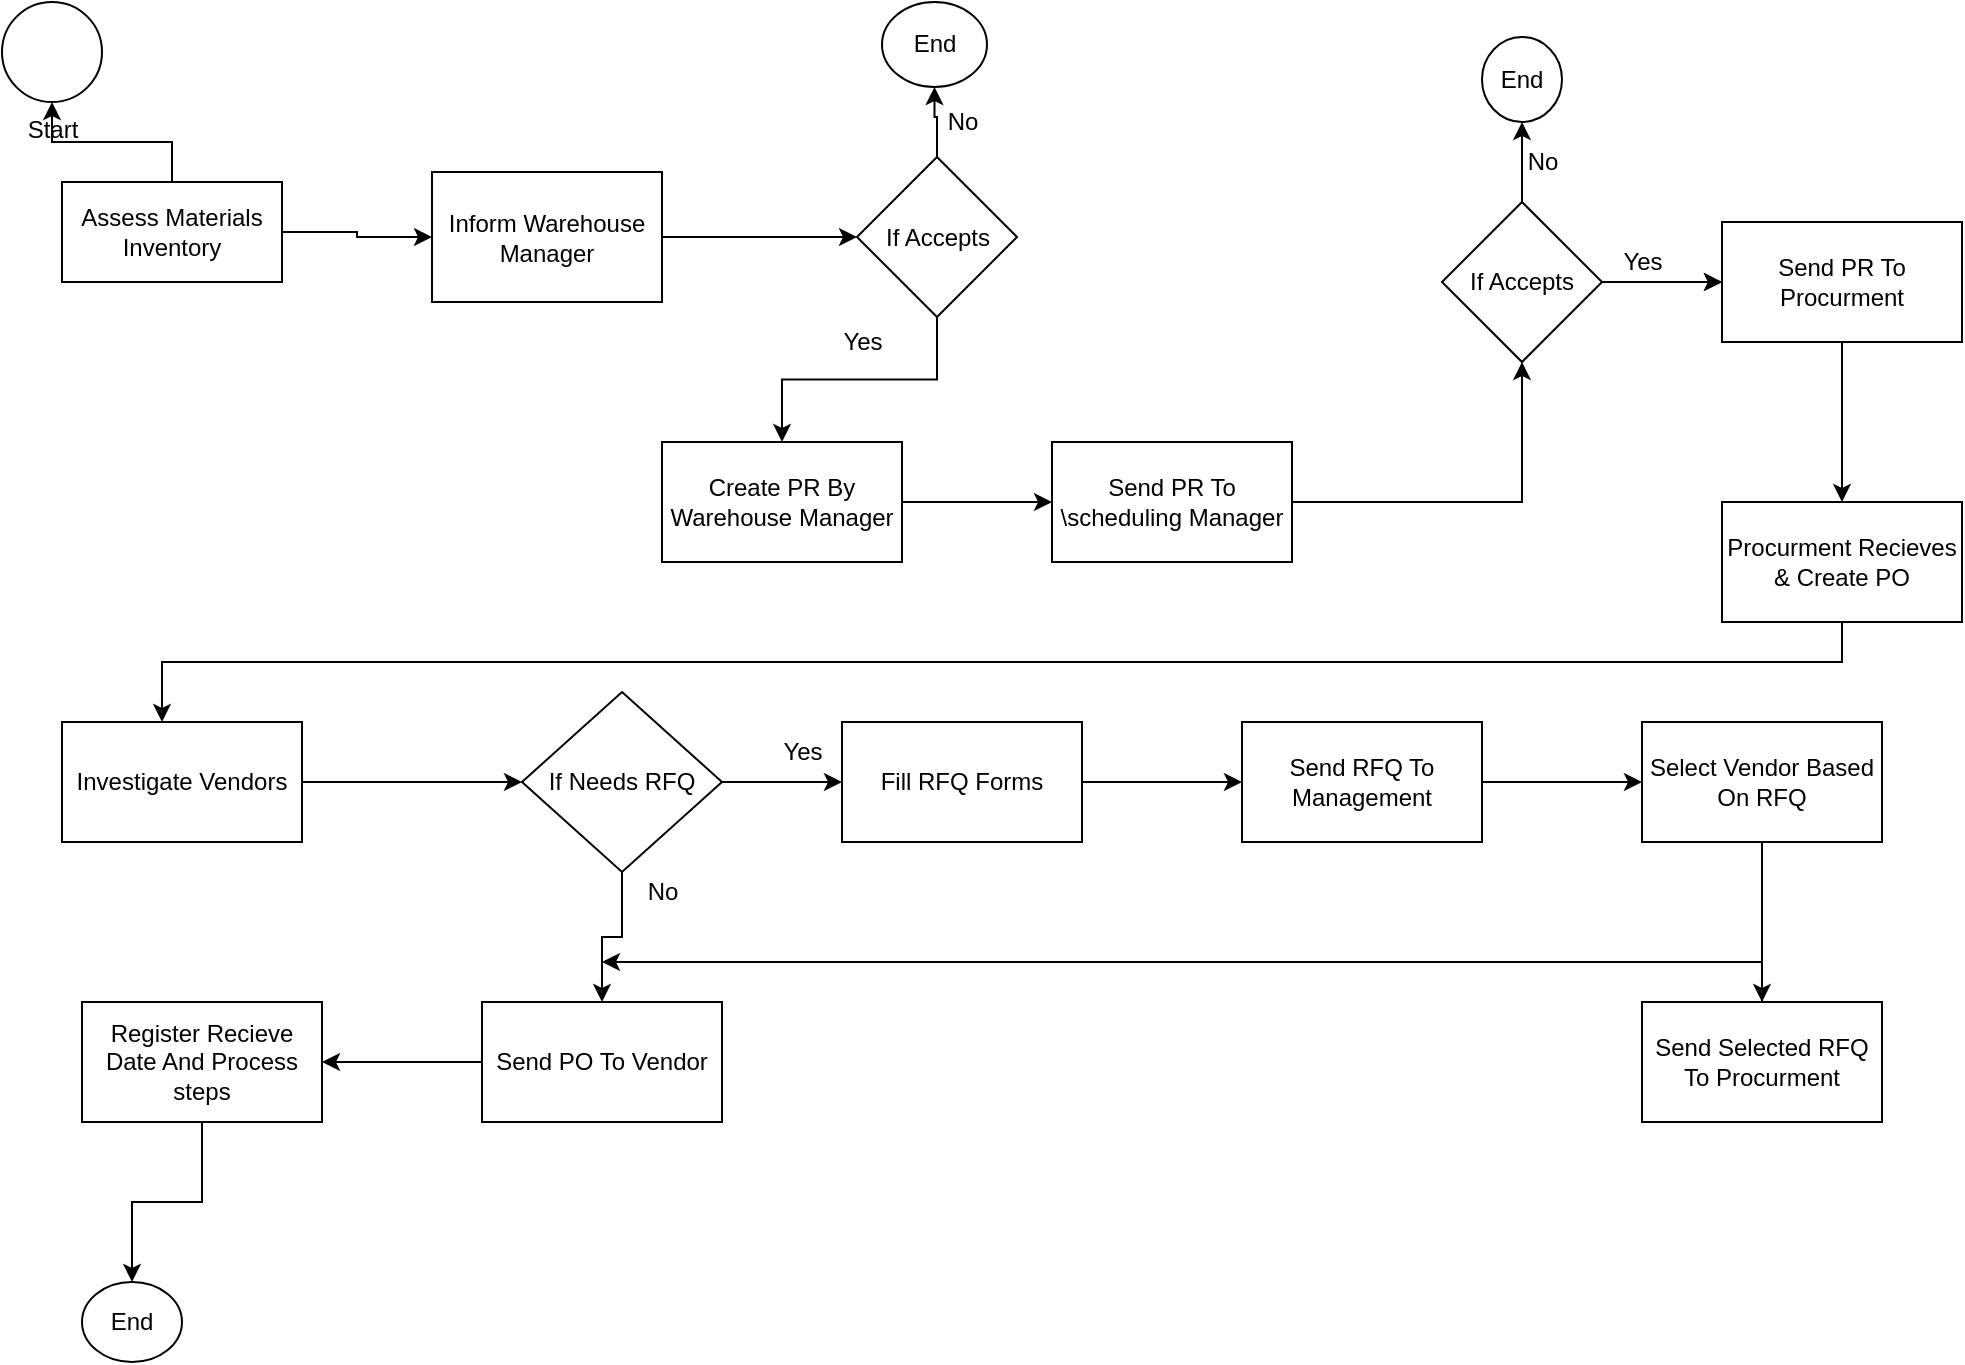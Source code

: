 <mxfile version="20.4.0" type="github">
  <diagram name="Page-1" id="2a216829-ef6e-dabb-86c1-c78162f3ba2b">
    <mxGraphModel dx="2154" dy="500" grid="1" gridSize="10" guides="1" tooltips="1" connect="1" arrows="1" fold="1" page="1" pageScale="1" pageWidth="850" pageHeight="1100" background="none" math="0" shadow="0">
      <root>
        <mxCell id="0" />
        <mxCell id="1" parent="0" />
        <mxCell id="7a84cebc1def654-1" value="Start" style="shape=mxgraph.bpmn.shape;html=1;verticalLabelPosition=bottom;labelBackgroundColor=#ffffff;verticalAlign=top;perimeter=ellipsePerimeter;outline=standard;symbol=general;" parent="1" vertex="1">
          <mxGeometry x="-220" y="20" width="50" height="50" as="geometry" />
        </mxCell>
        <mxCell id="ua7uwXk_rm-2TfZKkDLM-5" value="" style="edgeStyle=orthogonalEdgeStyle;rounded=0;orthogonalLoop=1;jettySize=auto;html=1;" edge="1" parent="1" source="ua7uwXk_rm-2TfZKkDLM-3" target="ua7uwXk_rm-2TfZKkDLM-4">
          <mxGeometry relative="1" as="geometry" />
        </mxCell>
        <mxCell id="ua7uwXk_rm-2TfZKkDLM-27" value="" style="edgeStyle=orthogonalEdgeStyle;rounded=0;orthogonalLoop=1;jettySize=auto;html=1;" edge="1" parent="1" source="ua7uwXk_rm-2TfZKkDLM-3" target="7a84cebc1def654-1">
          <mxGeometry relative="1" as="geometry" />
        </mxCell>
        <mxCell id="ua7uwXk_rm-2TfZKkDLM-3" value="Assess Materials Inventory" style="rounded=0;whiteSpace=wrap;html=1;" vertex="1" parent="1">
          <mxGeometry x="-190" y="110" width="110" height="50" as="geometry" />
        </mxCell>
        <mxCell id="ua7uwXk_rm-2TfZKkDLM-7" value="" style="edgeStyle=orthogonalEdgeStyle;rounded=0;orthogonalLoop=1;jettySize=auto;html=1;" edge="1" parent="1" source="ua7uwXk_rm-2TfZKkDLM-4" target="ua7uwXk_rm-2TfZKkDLM-6">
          <mxGeometry relative="1" as="geometry" />
        </mxCell>
        <mxCell id="ua7uwXk_rm-2TfZKkDLM-4" value="Inform Warehouse Manager" style="whiteSpace=wrap;html=1;rounded=0;" vertex="1" parent="1">
          <mxGeometry x="-5" y="105" width="115" height="65" as="geometry" />
        </mxCell>
        <mxCell id="ua7uwXk_rm-2TfZKkDLM-9" value="" style="edgeStyle=orthogonalEdgeStyle;rounded=0;orthogonalLoop=1;jettySize=auto;html=1;" edge="1" parent="1" source="ua7uwXk_rm-2TfZKkDLM-6" target="ua7uwXk_rm-2TfZKkDLM-8">
          <mxGeometry relative="1" as="geometry" />
        </mxCell>
        <mxCell id="ua7uwXk_rm-2TfZKkDLM-11" value="" style="edgeStyle=orthogonalEdgeStyle;rounded=0;orthogonalLoop=1;jettySize=auto;html=1;" edge="1" parent="1" source="ua7uwXk_rm-2TfZKkDLM-6" target="ua7uwXk_rm-2TfZKkDLM-10">
          <mxGeometry relative="1" as="geometry" />
        </mxCell>
        <mxCell id="ua7uwXk_rm-2TfZKkDLM-6" value="If Accepts&lt;br&gt;" style="rhombus;whiteSpace=wrap;html=1;rounded=0;" vertex="1" parent="1">
          <mxGeometry x="207.5" y="97.5" width="80" height="80" as="geometry" />
        </mxCell>
        <mxCell id="ua7uwXk_rm-2TfZKkDLM-15" value="" style="edgeStyle=orthogonalEdgeStyle;rounded=0;orthogonalLoop=1;jettySize=auto;html=1;" edge="1" parent="1" source="ua7uwXk_rm-2TfZKkDLM-8" target="ua7uwXk_rm-2TfZKkDLM-14">
          <mxGeometry relative="1" as="geometry" />
        </mxCell>
        <mxCell id="ua7uwXk_rm-2TfZKkDLM-8" value="Create PR By Warehouse Manager" style="whiteSpace=wrap;html=1;rounded=0;" vertex="1" parent="1">
          <mxGeometry x="110" y="240" width="120" height="60" as="geometry" />
        </mxCell>
        <mxCell id="ua7uwXk_rm-2TfZKkDLM-10" value="End" style="ellipse;whiteSpace=wrap;html=1;rounded=0;" vertex="1" parent="1">
          <mxGeometry x="220" y="20" width="52.5" height="42.5" as="geometry" />
        </mxCell>
        <mxCell id="ua7uwXk_rm-2TfZKkDLM-17" value="" style="edgeStyle=orthogonalEdgeStyle;rounded=0;orthogonalLoop=1;jettySize=auto;html=1;" edge="1" parent="1" source="ua7uwXk_rm-2TfZKkDLM-14" target="ua7uwXk_rm-2TfZKkDLM-16">
          <mxGeometry relative="1" as="geometry" />
        </mxCell>
        <mxCell id="ua7uwXk_rm-2TfZKkDLM-14" value="Send PR To \scheduling Manager" style="whiteSpace=wrap;html=1;rounded=0;" vertex="1" parent="1">
          <mxGeometry x="305" y="240" width="120" height="60" as="geometry" />
        </mxCell>
        <mxCell id="ua7uwXk_rm-2TfZKkDLM-21" value="" style="edgeStyle=orthogonalEdgeStyle;rounded=0;orthogonalLoop=1;jettySize=auto;html=1;" edge="1" parent="1" source="ua7uwXk_rm-2TfZKkDLM-16" target="ua7uwXk_rm-2TfZKkDLM-20">
          <mxGeometry relative="1" as="geometry" />
        </mxCell>
        <mxCell id="ua7uwXk_rm-2TfZKkDLM-22" value="" style="edgeStyle=orthogonalEdgeStyle;rounded=0;orthogonalLoop=1;jettySize=auto;html=1;" edge="1" parent="1" source="ua7uwXk_rm-2TfZKkDLM-16" target="ua7uwXk_rm-2TfZKkDLM-20">
          <mxGeometry relative="1" as="geometry" />
        </mxCell>
        <mxCell id="ua7uwXk_rm-2TfZKkDLM-25" value="" style="edgeStyle=orthogonalEdgeStyle;rounded=0;orthogonalLoop=1;jettySize=auto;html=1;" edge="1" parent="1" source="ua7uwXk_rm-2TfZKkDLM-16" target="ua7uwXk_rm-2TfZKkDLM-24">
          <mxGeometry relative="1" as="geometry" />
        </mxCell>
        <mxCell id="ua7uwXk_rm-2TfZKkDLM-16" value="If Accepts" style="rhombus;whiteSpace=wrap;html=1;rounded=0;" vertex="1" parent="1">
          <mxGeometry x="500" y="120" width="80" height="80" as="geometry" />
        </mxCell>
        <mxCell id="ua7uwXk_rm-2TfZKkDLM-18" value="Yes" style="text;html=1;align=center;verticalAlign=middle;resizable=0;points=[];autosize=1;strokeColor=none;fillColor=none;" vertex="1" parent="1">
          <mxGeometry x="190" y="175" width="40" height="30" as="geometry" />
        </mxCell>
        <mxCell id="ua7uwXk_rm-2TfZKkDLM-19" value="No" style="text;html=1;align=center;verticalAlign=middle;resizable=0;points=[];autosize=1;strokeColor=none;fillColor=none;" vertex="1" parent="1">
          <mxGeometry x="240" y="65" width="40" height="30" as="geometry" />
        </mxCell>
        <mxCell id="ua7uwXk_rm-2TfZKkDLM-30" value="" style="edgeStyle=orthogonalEdgeStyle;rounded=0;orthogonalLoop=1;jettySize=auto;html=1;" edge="1" parent="1" source="ua7uwXk_rm-2TfZKkDLM-20" target="ua7uwXk_rm-2TfZKkDLM-29">
          <mxGeometry relative="1" as="geometry" />
        </mxCell>
        <mxCell id="ua7uwXk_rm-2TfZKkDLM-20" value="Send PR To Procurment" style="whiteSpace=wrap;html=1;rounded=0;" vertex="1" parent="1">
          <mxGeometry x="640" y="130" width="120" height="60" as="geometry" />
        </mxCell>
        <mxCell id="ua7uwXk_rm-2TfZKkDLM-23" value="Yes" style="text;html=1;align=center;verticalAlign=middle;resizable=0;points=[];autosize=1;strokeColor=none;fillColor=none;" vertex="1" parent="1">
          <mxGeometry x="580" y="135" width="40" height="30" as="geometry" />
        </mxCell>
        <mxCell id="ua7uwXk_rm-2TfZKkDLM-24" value="End" style="ellipse;whiteSpace=wrap;html=1;rounded=0;" vertex="1" parent="1">
          <mxGeometry x="520" y="37.5" width="40" height="42.5" as="geometry" />
        </mxCell>
        <mxCell id="ua7uwXk_rm-2TfZKkDLM-26" value="No" style="text;html=1;align=center;verticalAlign=middle;resizable=0;points=[];autosize=1;strokeColor=none;fillColor=none;" vertex="1" parent="1">
          <mxGeometry x="530" y="85" width="40" height="30" as="geometry" />
        </mxCell>
        <mxCell id="ua7uwXk_rm-2TfZKkDLM-32" value="" style="edgeStyle=orthogonalEdgeStyle;rounded=0;orthogonalLoop=1;jettySize=auto;html=1;" edge="1" parent="1" source="ua7uwXk_rm-2TfZKkDLM-29" target="ua7uwXk_rm-2TfZKkDLM-31">
          <mxGeometry relative="1" as="geometry">
            <Array as="points">
              <mxPoint x="700" y="350" />
              <mxPoint x="-140" y="350" />
            </Array>
          </mxGeometry>
        </mxCell>
        <mxCell id="ua7uwXk_rm-2TfZKkDLM-29" value="Procurment Recieves &amp;amp; Create PO" style="whiteSpace=wrap;html=1;rounded=0;" vertex="1" parent="1">
          <mxGeometry x="640" y="270" width="120" height="60" as="geometry" />
        </mxCell>
        <mxCell id="ua7uwXk_rm-2TfZKkDLM-34" value="" style="edgeStyle=orthogonalEdgeStyle;rounded=0;orthogonalLoop=1;jettySize=auto;html=1;" edge="1" parent="1" source="ua7uwXk_rm-2TfZKkDLM-31" target="ua7uwXk_rm-2TfZKkDLM-33">
          <mxGeometry relative="1" as="geometry">
            <Array as="points">
              <mxPoint x="-10" y="410" />
              <mxPoint x="-10" y="410" />
            </Array>
          </mxGeometry>
        </mxCell>
        <mxCell id="ua7uwXk_rm-2TfZKkDLM-31" value="Investigate Vendors" style="whiteSpace=wrap;html=1;rounded=0;" vertex="1" parent="1">
          <mxGeometry x="-190" y="380" width="120" height="60" as="geometry" />
        </mxCell>
        <mxCell id="ua7uwXk_rm-2TfZKkDLM-36" value="" style="edgeStyle=orthogonalEdgeStyle;rounded=0;orthogonalLoop=1;jettySize=auto;html=1;" edge="1" parent="1" source="ua7uwXk_rm-2TfZKkDLM-33" target="ua7uwXk_rm-2TfZKkDLM-35">
          <mxGeometry relative="1" as="geometry" />
        </mxCell>
        <mxCell id="ua7uwXk_rm-2TfZKkDLM-39" value="" style="edgeStyle=orthogonalEdgeStyle;rounded=0;orthogonalLoop=1;jettySize=auto;html=1;" edge="1" parent="1" source="ua7uwXk_rm-2TfZKkDLM-33" target="ua7uwXk_rm-2TfZKkDLM-38">
          <mxGeometry relative="1" as="geometry" />
        </mxCell>
        <mxCell id="ua7uwXk_rm-2TfZKkDLM-33" value="If Needs RFQ" style="rhombus;whiteSpace=wrap;html=1;rounded=0;" vertex="1" parent="1">
          <mxGeometry x="40" y="365" width="100" height="90" as="geometry" />
        </mxCell>
        <mxCell id="ua7uwXk_rm-2TfZKkDLM-52" value="" style="edgeStyle=orthogonalEdgeStyle;rounded=0;orthogonalLoop=1;jettySize=auto;html=1;" edge="1" parent="1" source="ua7uwXk_rm-2TfZKkDLM-35" target="ua7uwXk_rm-2TfZKkDLM-51">
          <mxGeometry relative="1" as="geometry" />
        </mxCell>
        <mxCell id="ua7uwXk_rm-2TfZKkDLM-35" value="Send PO To Vendor" style="whiteSpace=wrap;html=1;rounded=0;" vertex="1" parent="1">
          <mxGeometry x="20" y="520" width="120" height="60" as="geometry" />
        </mxCell>
        <mxCell id="ua7uwXk_rm-2TfZKkDLM-37" value="No" style="text;html=1;align=center;verticalAlign=middle;resizable=0;points=[];autosize=1;strokeColor=none;fillColor=none;" vertex="1" parent="1">
          <mxGeometry x="90" y="450" width="40" height="30" as="geometry" />
        </mxCell>
        <mxCell id="ua7uwXk_rm-2TfZKkDLM-42" value="" style="edgeStyle=orthogonalEdgeStyle;rounded=0;orthogonalLoop=1;jettySize=auto;html=1;" edge="1" parent="1" source="ua7uwXk_rm-2TfZKkDLM-38" target="ua7uwXk_rm-2TfZKkDLM-41">
          <mxGeometry relative="1" as="geometry" />
        </mxCell>
        <mxCell id="ua7uwXk_rm-2TfZKkDLM-38" value="Fill RFQ Forms" style="whiteSpace=wrap;html=1;rounded=0;" vertex="1" parent="1">
          <mxGeometry x="200" y="380" width="120" height="60" as="geometry" />
        </mxCell>
        <mxCell id="ua7uwXk_rm-2TfZKkDLM-40" value="Yes" style="text;html=1;align=center;verticalAlign=middle;resizable=0;points=[];autosize=1;strokeColor=none;fillColor=none;" vertex="1" parent="1">
          <mxGeometry x="160" y="380" width="40" height="30" as="geometry" />
        </mxCell>
        <mxCell id="ua7uwXk_rm-2TfZKkDLM-44" value="" style="edgeStyle=orthogonalEdgeStyle;rounded=0;orthogonalLoop=1;jettySize=auto;html=1;" edge="1" parent="1" source="ua7uwXk_rm-2TfZKkDLM-41" target="ua7uwXk_rm-2TfZKkDLM-43">
          <mxGeometry relative="1" as="geometry" />
        </mxCell>
        <mxCell id="ua7uwXk_rm-2TfZKkDLM-41" value="Send RFQ To Management" style="whiteSpace=wrap;html=1;rounded=0;" vertex="1" parent="1">
          <mxGeometry x="400" y="380" width="120" height="60" as="geometry" />
        </mxCell>
        <mxCell id="ua7uwXk_rm-2TfZKkDLM-46" value="" style="edgeStyle=orthogonalEdgeStyle;rounded=0;orthogonalLoop=1;jettySize=auto;html=1;" edge="1" parent="1" source="ua7uwXk_rm-2TfZKkDLM-43" target="ua7uwXk_rm-2TfZKkDLM-45">
          <mxGeometry relative="1" as="geometry" />
        </mxCell>
        <mxCell id="ua7uwXk_rm-2TfZKkDLM-43" value="Select Vendor Based On RFQ" style="whiteSpace=wrap;html=1;rounded=0;" vertex="1" parent="1">
          <mxGeometry x="600" y="380" width="120" height="60" as="geometry" />
        </mxCell>
        <mxCell id="ua7uwXk_rm-2TfZKkDLM-48" style="edgeStyle=orthogonalEdgeStyle;rounded=0;orthogonalLoop=1;jettySize=auto;html=1;" edge="1" parent="1" source="ua7uwXk_rm-2TfZKkDLM-45">
          <mxGeometry relative="1" as="geometry">
            <mxPoint x="80" y="500" as="targetPoint" />
            <Array as="points">
              <mxPoint x="660" y="500" />
            </Array>
          </mxGeometry>
        </mxCell>
        <mxCell id="ua7uwXk_rm-2TfZKkDLM-45" value="Send Selected RFQ To Procurment" style="whiteSpace=wrap;html=1;rounded=0;" vertex="1" parent="1">
          <mxGeometry x="600" y="520" width="120" height="60" as="geometry" />
        </mxCell>
        <mxCell id="ua7uwXk_rm-2TfZKkDLM-56" value="" style="edgeStyle=orthogonalEdgeStyle;rounded=0;orthogonalLoop=1;jettySize=auto;html=1;" edge="1" parent="1" source="ua7uwXk_rm-2TfZKkDLM-51" target="ua7uwXk_rm-2TfZKkDLM-55">
          <mxGeometry relative="1" as="geometry" />
        </mxCell>
        <mxCell id="ua7uwXk_rm-2TfZKkDLM-51" value="Register Recieve Date And Process steps" style="whiteSpace=wrap;html=1;rounded=0;" vertex="1" parent="1">
          <mxGeometry x="-180" y="520" width="120" height="60" as="geometry" />
        </mxCell>
        <mxCell id="ua7uwXk_rm-2TfZKkDLM-55" value="End" style="ellipse;whiteSpace=wrap;html=1;rounded=0;" vertex="1" parent="1">
          <mxGeometry x="-180" y="660" width="50" height="40" as="geometry" />
        </mxCell>
      </root>
    </mxGraphModel>
  </diagram>
</mxfile>
